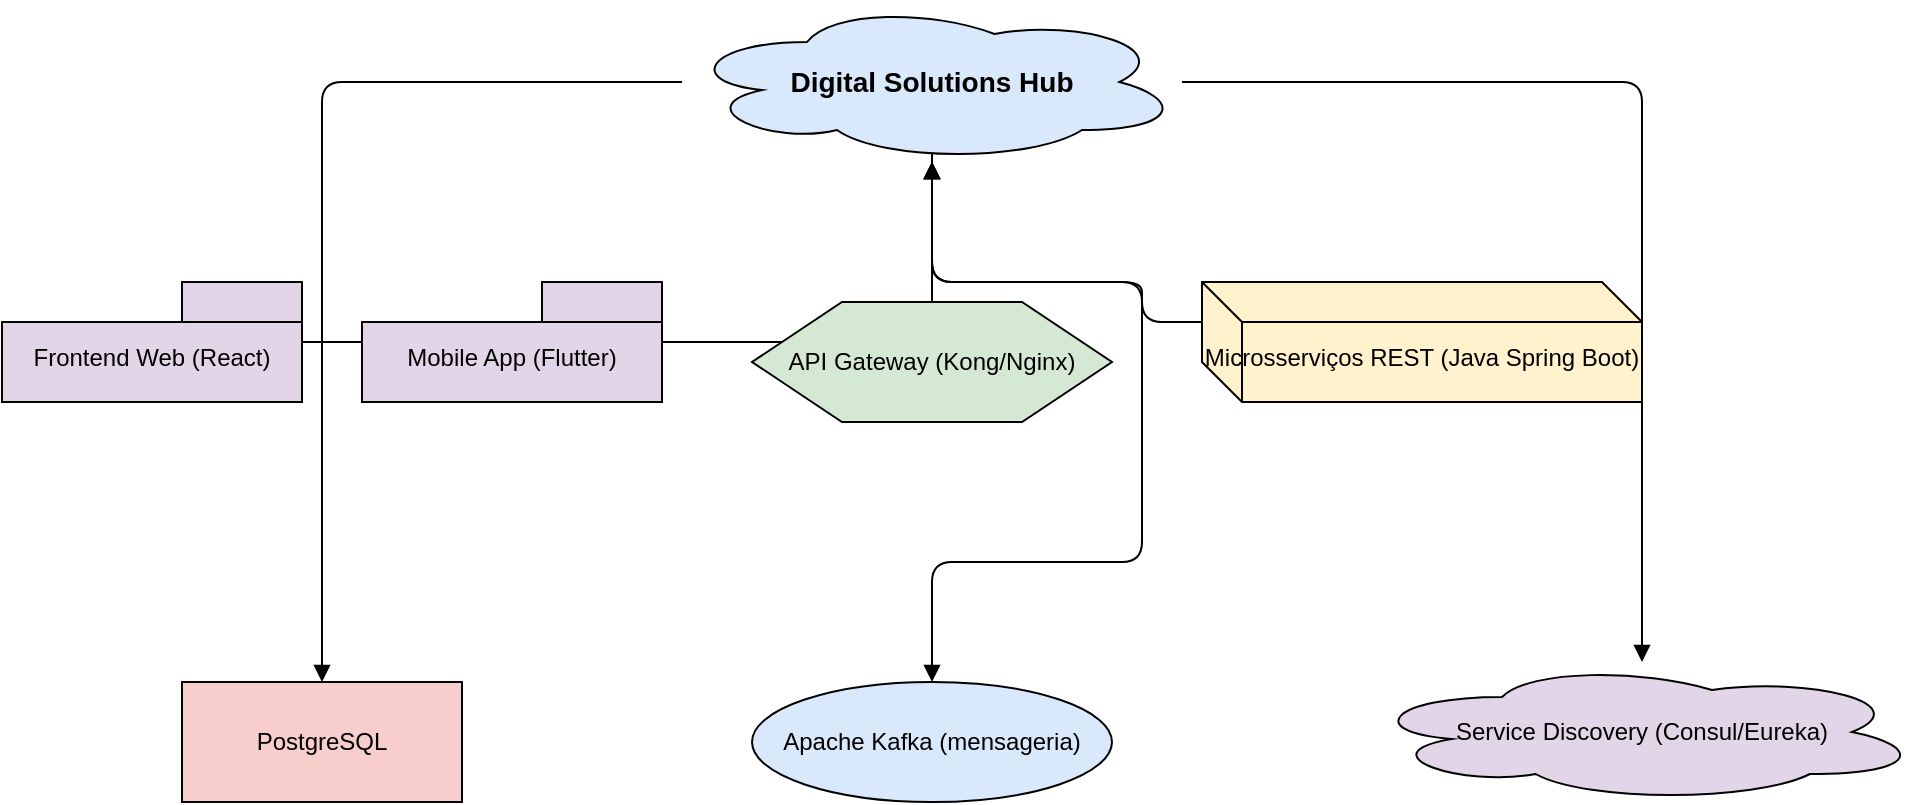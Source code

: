 <mxfile version="28.0.7">
  <diagram name="C4 - Container Diagram" id="digital-hub-container">
    <mxGraphModel dx="1418" dy="786" grid="1" gridSize="10" guides="1" tooltips="1" connect="1" arrows="1" fold="1" page="1" pageScale="1" pageWidth="850" pageHeight="1100" math="0" shadow="0">
      <root>
        <mxCell id="0" />
        <mxCell id="1" parent="0" />
        <mxCell id="2" value="Digital Solutions Hub" style="shape=cloud;whiteSpace=wrap;html=1;fillColor=#DAE8FC;fontSize=14;fontStyle=1;" parent="1" vertex="1">
          <mxGeometry x="400" y="40" width="250" height="80" as="geometry" />
        </mxCell>
        <mxCell id="3" value="&lt;div&gt;&lt;br&gt;&lt;/div&gt;Frontend Web (React)" style="shape=folder;whiteSpace=wrap;html=1;fillColor=#E1D5E7;" parent="1" vertex="1">
          <mxGeometry x="60" y="180" width="150" height="60" as="geometry" />
        </mxCell>
        <mxCell id="4" style="edgeStyle=orthogonalEdgeStyle;endArrow=block;" parent="1" source="3" target="2" edge="1">
          <mxGeometry relative="1" as="geometry" />
        </mxCell>
        <mxCell id="5" value="&lt;div&gt;&lt;br&gt;&lt;/div&gt;Mobile App (Flutter)" style="shape=folder;whiteSpace=wrap;html=1;fillColor=#E1D5E7;" parent="1" vertex="1">
          <mxGeometry x="240" y="180" width="150" height="60" as="geometry" />
        </mxCell>
        <mxCell id="6" style="edgeStyle=orthogonalEdgeStyle;endArrow=block;" parent="1" source="5" target="2" edge="1">
          <mxGeometry relative="1" as="geometry" />
        </mxCell>
        <mxCell id="7" value="API Gateway (Kong/Nginx)" style="shape=hexagon;whiteSpace=wrap;html=1;fillColor=#D5E8D4;" parent="1" vertex="1">
          <mxGeometry x="435" y="190" width="180" height="60" as="geometry" />
        </mxCell>
        <mxCell id="8" style="edgeStyle=orthogonalEdgeStyle;endArrow=block;" parent="1" source="7" target="2" edge="1">
          <mxGeometry relative="1" as="geometry" />
        </mxCell>
        <mxCell id="9" value="&lt;div&gt;&lt;br&gt;&lt;/div&gt;Microsserviços REST (Java Spring Boot)" style="shape=cube;whiteSpace=wrap;html=1;fillColor=#FFF2CC;" parent="1" vertex="1">
          <mxGeometry x="660" y="180" width="220" height="60" as="geometry" />
        </mxCell>
        <mxCell id="10" style="edgeStyle=orthogonalEdgeStyle;endArrow=block;exitX=0;exitY=0;exitDx=0;exitDy=20;exitPerimeter=0;" parent="1" source="9" target="2" edge="1">
          <mxGeometry relative="1" as="geometry">
            <Array as="points">
              <mxPoint x="630" y="200" />
              <mxPoint x="630" y="180" />
              <mxPoint x="525" y="180" />
            </Array>
          </mxGeometry>
        </mxCell>
        <mxCell id="11" value="PostgreSQL" style="shape=database;whiteSpace=wrap;html=1;fillColor=#F8CECC;" parent="1" vertex="1">
          <mxGeometry x="150" y="380" width="140" height="60" as="geometry" />
        </mxCell>
        <mxCell id="12" style="edgeStyle=orthogonalEdgeStyle;endArrow=block;" parent="1" source="2" target="11" edge="1">
          <mxGeometry relative="1" as="geometry" />
        </mxCell>
        <mxCell id="13" value="Apache Kafka (mensageria)" style="shape=ellipse;whiteSpace=wrap;html=1;fillColor=#DAE8FC;" parent="1" vertex="1">
          <mxGeometry x="435" y="380" width="180" height="60" as="geometry" />
        </mxCell>
        <mxCell id="14" style="edgeStyle=orthogonalEdgeStyle;endArrow=block;" parent="1" target="13" edge="1">
          <mxGeometry relative="1" as="geometry">
            <mxPoint x="525" y="116" as="sourcePoint" />
            <Array as="points">
              <mxPoint x="525" y="180" />
              <mxPoint x="630" y="180" />
              <mxPoint x="630" y="320" />
              <mxPoint x="525" y="320" />
            </Array>
          </mxGeometry>
        </mxCell>
        <mxCell id="15" value="Service Discovery (Consul/Eureka)" style="shape=cloud;whiteSpace=wrap;html=1;fillColor=#E1D5E7;" parent="1" vertex="1">
          <mxGeometry x="740" y="370" width="280" height="70" as="geometry" />
        </mxCell>
        <mxCell id="16" style="edgeStyle=orthogonalEdgeStyle;endArrow=block;" parent="1" source="2" target="15" edge="1">
          <mxGeometry relative="1" as="geometry" />
        </mxCell>
      </root>
    </mxGraphModel>
  </diagram>
</mxfile>

